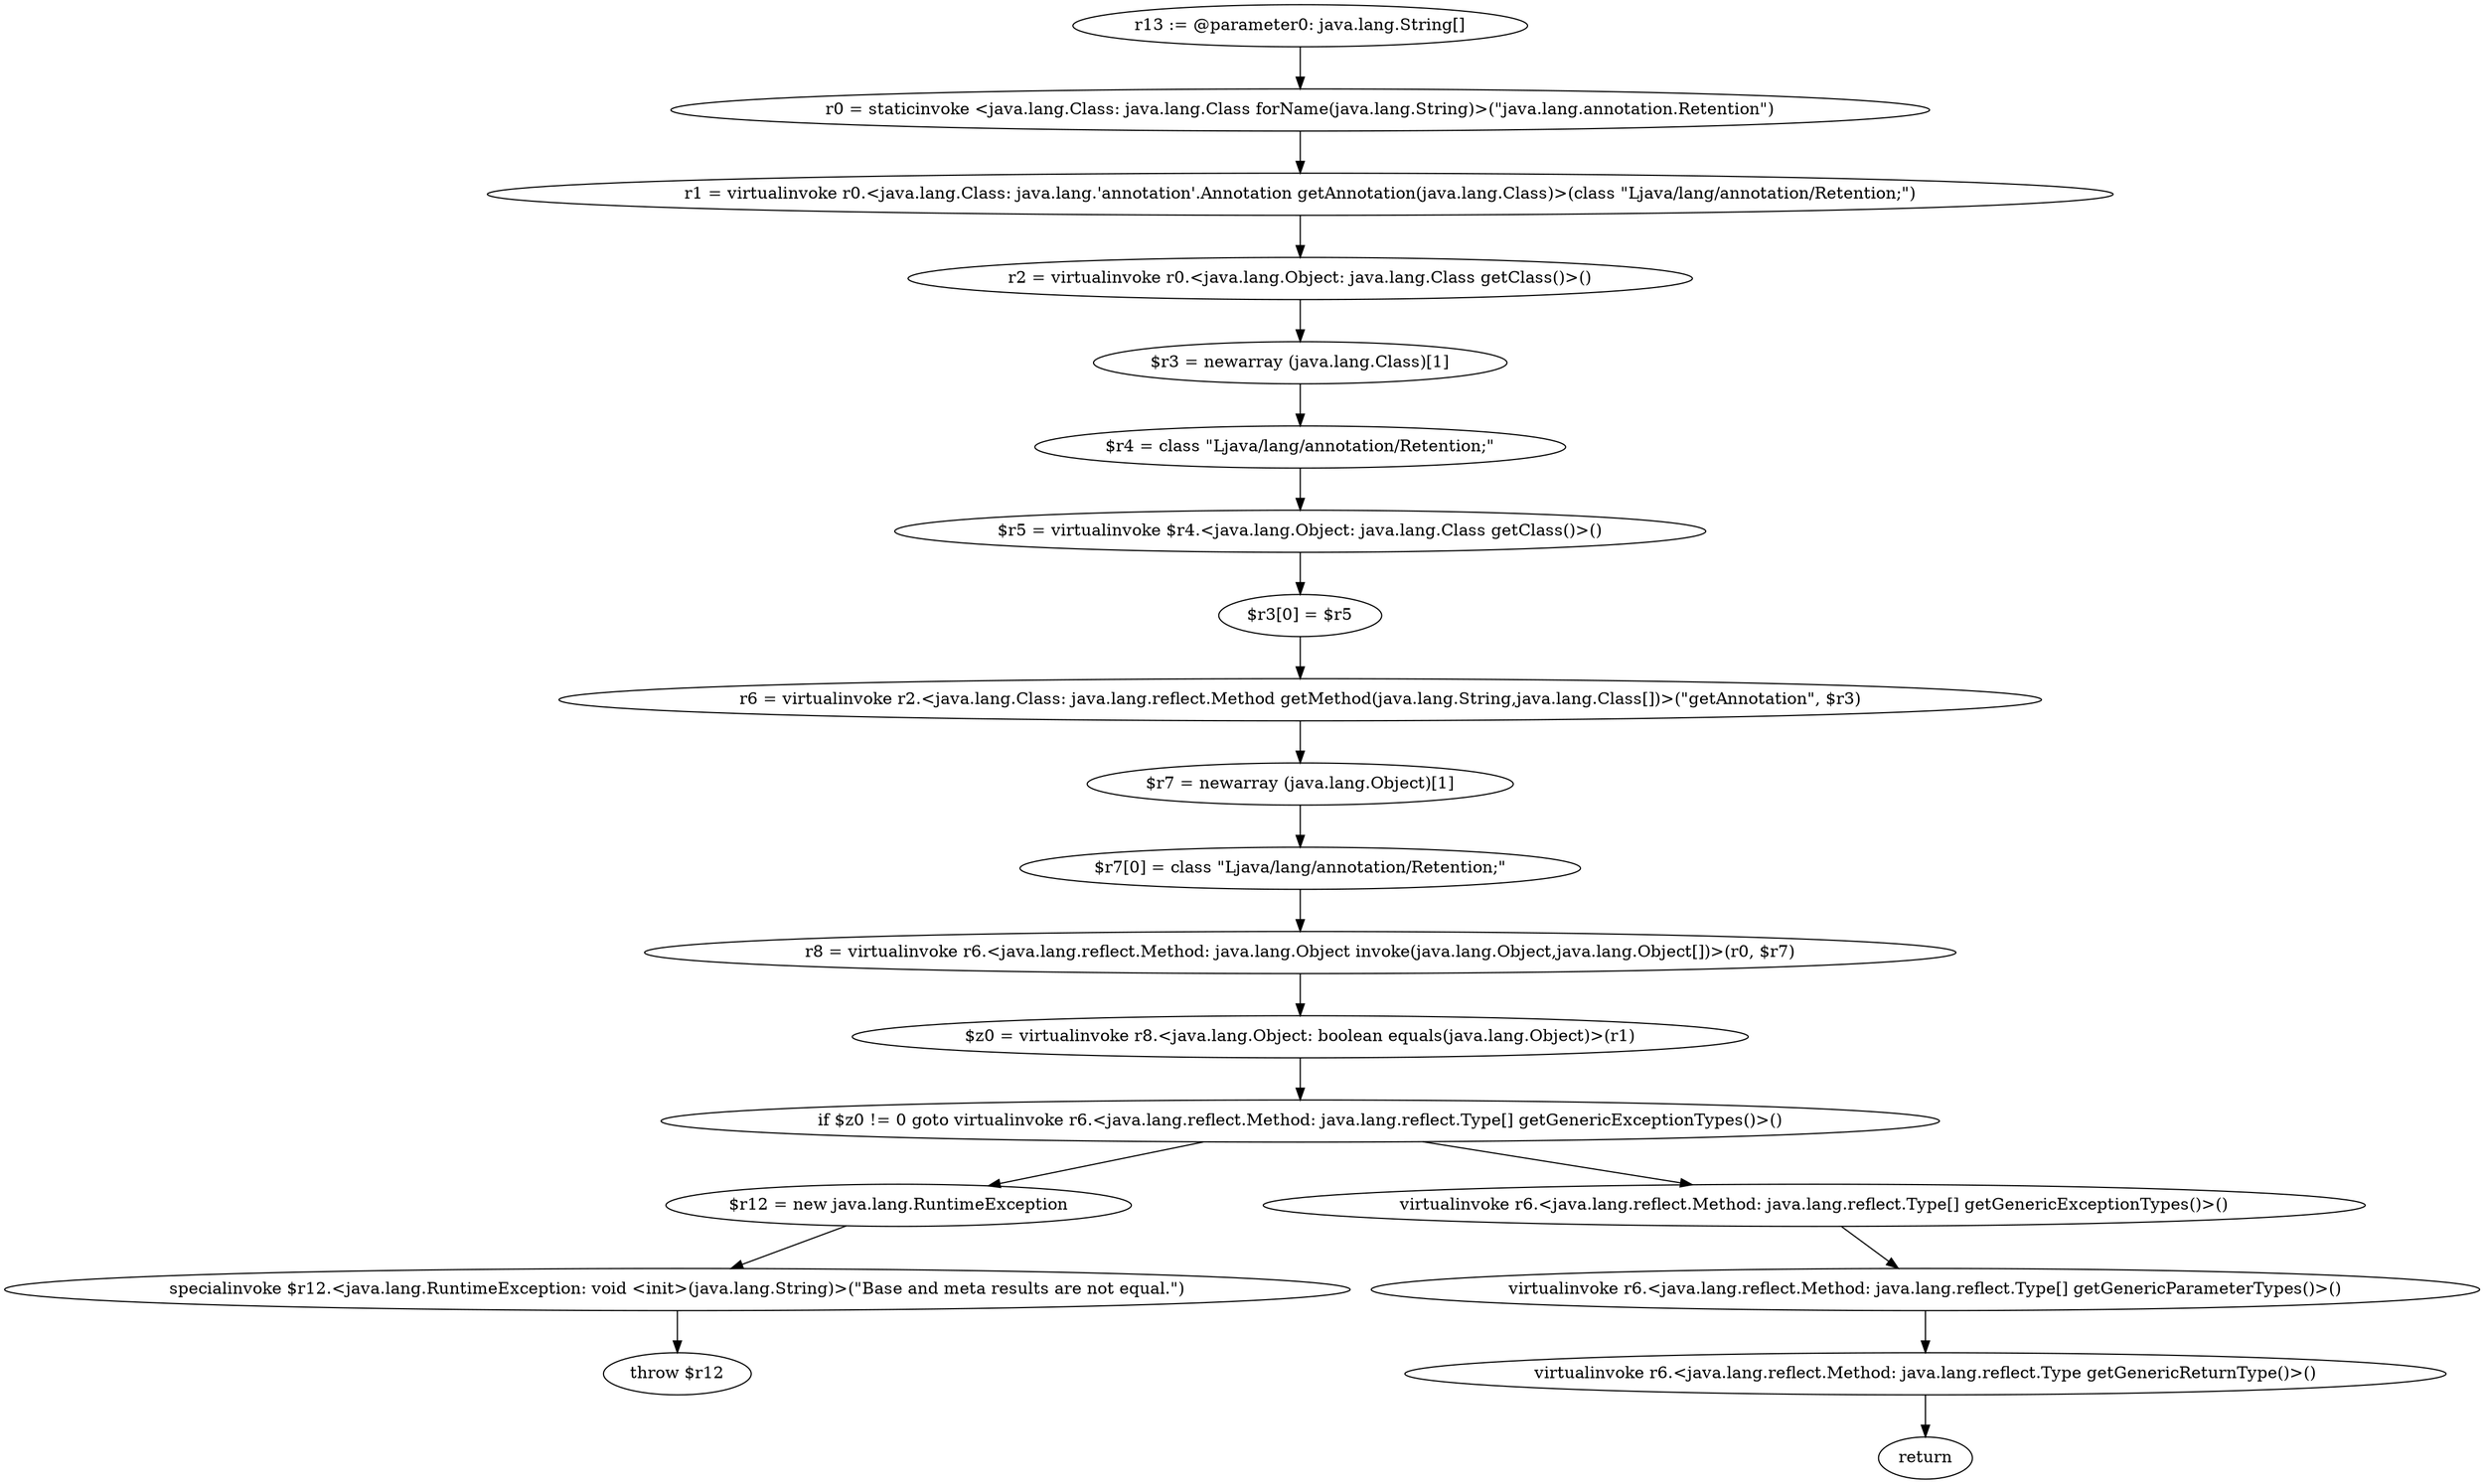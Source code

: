digraph "unitGraph" {
    "r13 := @parameter0: java.lang.String[]"
    "r0 = staticinvoke <java.lang.Class: java.lang.Class forName(java.lang.String)>(\"java.lang.annotation.Retention\")"
    "r1 = virtualinvoke r0.<java.lang.Class: java.lang.'annotation'.Annotation getAnnotation(java.lang.Class)>(class \"Ljava/lang/annotation/Retention;\")"
    "r2 = virtualinvoke r0.<java.lang.Object: java.lang.Class getClass()>()"
    "$r3 = newarray (java.lang.Class)[1]"
    "$r4 = class \"Ljava/lang/annotation/Retention;\""
    "$r5 = virtualinvoke $r4.<java.lang.Object: java.lang.Class getClass()>()"
    "$r3[0] = $r5"
    "r6 = virtualinvoke r2.<java.lang.Class: java.lang.reflect.Method getMethod(java.lang.String,java.lang.Class[])>(\"getAnnotation\", $r3)"
    "$r7 = newarray (java.lang.Object)[1]"
    "$r7[0] = class \"Ljava/lang/annotation/Retention;\""
    "r8 = virtualinvoke r6.<java.lang.reflect.Method: java.lang.Object invoke(java.lang.Object,java.lang.Object[])>(r0, $r7)"
    "$z0 = virtualinvoke r8.<java.lang.Object: boolean equals(java.lang.Object)>(r1)"
    "if $z0 != 0 goto virtualinvoke r6.<java.lang.reflect.Method: java.lang.reflect.Type[] getGenericExceptionTypes()>()"
    "$r12 = new java.lang.RuntimeException"
    "specialinvoke $r12.<java.lang.RuntimeException: void <init>(java.lang.String)>(\"Base and meta results are not equal.\")"
    "throw $r12"
    "virtualinvoke r6.<java.lang.reflect.Method: java.lang.reflect.Type[] getGenericExceptionTypes()>()"
    "virtualinvoke r6.<java.lang.reflect.Method: java.lang.reflect.Type[] getGenericParameterTypes()>()"
    "virtualinvoke r6.<java.lang.reflect.Method: java.lang.reflect.Type getGenericReturnType()>()"
    "return"
    "r13 := @parameter0: java.lang.String[]"->"r0 = staticinvoke <java.lang.Class: java.lang.Class forName(java.lang.String)>(\"java.lang.annotation.Retention\")";
    "r0 = staticinvoke <java.lang.Class: java.lang.Class forName(java.lang.String)>(\"java.lang.annotation.Retention\")"->"r1 = virtualinvoke r0.<java.lang.Class: java.lang.'annotation'.Annotation getAnnotation(java.lang.Class)>(class \"Ljava/lang/annotation/Retention;\")";
    "r1 = virtualinvoke r0.<java.lang.Class: java.lang.'annotation'.Annotation getAnnotation(java.lang.Class)>(class \"Ljava/lang/annotation/Retention;\")"->"r2 = virtualinvoke r0.<java.lang.Object: java.lang.Class getClass()>()";
    "r2 = virtualinvoke r0.<java.lang.Object: java.lang.Class getClass()>()"->"$r3 = newarray (java.lang.Class)[1]";
    "$r3 = newarray (java.lang.Class)[1]"->"$r4 = class \"Ljava/lang/annotation/Retention;\"";
    "$r4 = class \"Ljava/lang/annotation/Retention;\""->"$r5 = virtualinvoke $r4.<java.lang.Object: java.lang.Class getClass()>()";
    "$r5 = virtualinvoke $r4.<java.lang.Object: java.lang.Class getClass()>()"->"$r3[0] = $r5";
    "$r3[0] = $r5"->"r6 = virtualinvoke r2.<java.lang.Class: java.lang.reflect.Method getMethod(java.lang.String,java.lang.Class[])>(\"getAnnotation\", $r3)";
    "r6 = virtualinvoke r2.<java.lang.Class: java.lang.reflect.Method getMethod(java.lang.String,java.lang.Class[])>(\"getAnnotation\", $r3)"->"$r7 = newarray (java.lang.Object)[1]";
    "$r7 = newarray (java.lang.Object)[1]"->"$r7[0] = class \"Ljava/lang/annotation/Retention;\"";
    "$r7[0] = class \"Ljava/lang/annotation/Retention;\""->"r8 = virtualinvoke r6.<java.lang.reflect.Method: java.lang.Object invoke(java.lang.Object,java.lang.Object[])>(r0, $r7)";
    "r8 = virtualinvoke r6.<java.lang.reflect.Method: java.lang.Object invoke(java.lang.Object,java.lang.Object[])>(r0, $r7)"->"$z0 = virtualinvoke r8.<java.lang.Object: boolean equals(java.lang.Object)>(r1)";
    "$z0 = virtualinvoke r8.<java.lang.Object: boolean equals(java.lang.Object)>(r1)"->"if $z0 != 0 goto virtualinvoke r6.<java.lang.reflect.Method: java.lang.reflect.Type[] getGenericExceptionTypes()>()";
    "if $z0 != 0 goto virtualinvoke r6.<java.lang.reflect.Method: java.lang.reflect.Type[] getGenericExceptionTypes()>()"->"$r12 = new java.lang.RuntimeException";
    "if $z0 != 0 goto virtualinvoke r6.<java.lang.reflect.Method: java.lang.reflect.Type[] getGenericExceptionTypes()>()"->"virtualinvoke r6.<java.lang.reflect.Method: java.lang.reflect.Type[] getGenericExceptionTypes()>()";
    "$r12 = new java.lang.RuntimeException"->"specialinvoke $r12.<java.lang.RuntimeException: void <init>(java.lang.String)>(\"Base and meta results are not equal.\")";
    "specialinvoke $r12.<java.lang.RuntimeException: void <init>(java.lang.String)>(\"Base and meta results are not equal.\")"->"throw $r12";
    "virtualinvoke r6.<java.lang.reflect.Method: java.lang.reflect.Type[] getGenericExceptionTypes()>()"->"virtualinvoke r6.<java.lang.reflect.Method: java.lang.reflect.Type[] getGenericParameterTypes()>()";
    "virtualinvoke r6.<java.lang.reflect.Method: java.lang.reflect.Type[] getGenericParameterTypes()>()"->"virtualinvoke r6.<java.lang.reflect.Method: java.lang.reflect.Type getGenericReturnType()>()";
    "virtualinvoke r6.<java.lang.reflect.Method: java.lang.reflect.Type getGenericReturnType()>()"->"return";
}
